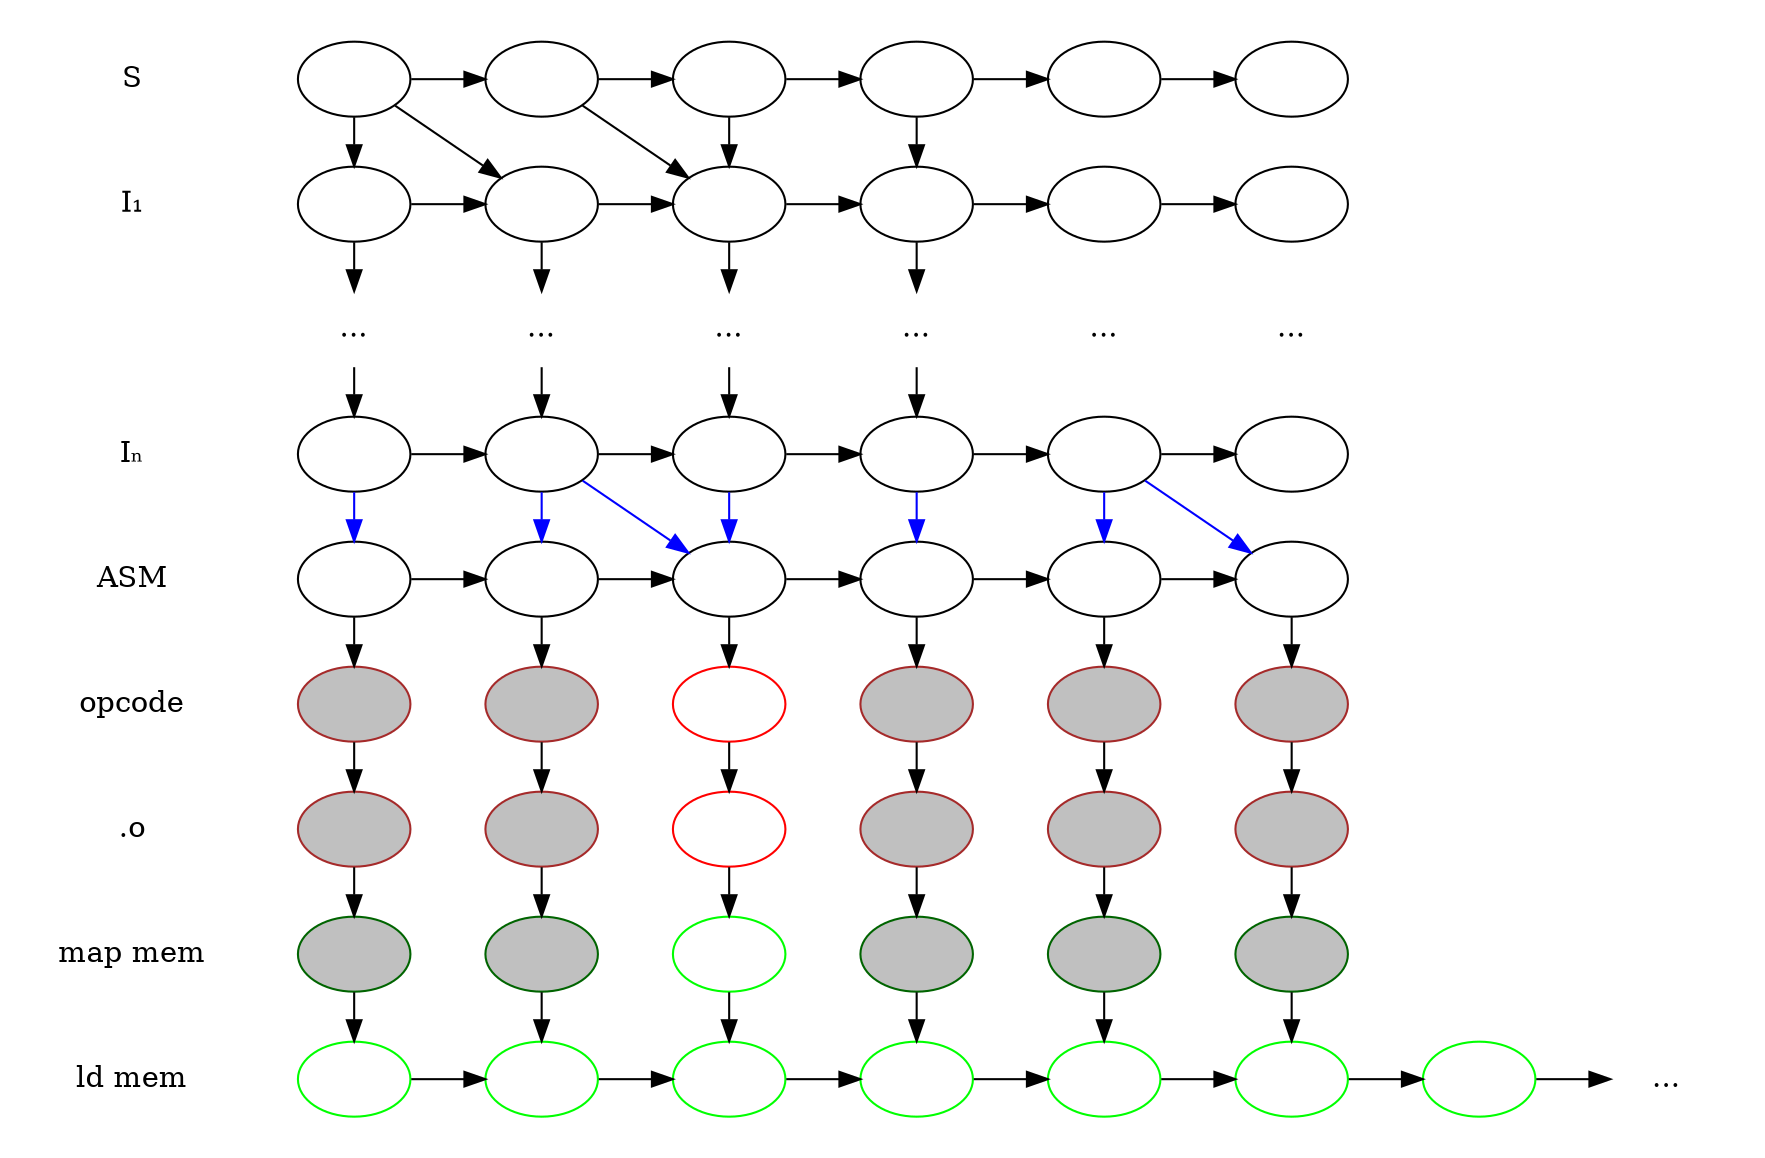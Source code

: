 digraph G {
    node [
        label = ""
    ]
    rankdir = LR
    subgraph cluster_ld {
        style = invis
        node [ color = green ]
        ld1 -> ld2 -> ld3 -> ld4 -> ld5 -> ld6 -> ld7 -> ld8
        ld [ label = "ld mem", shape = none ]
        ld8 [ label = "...", shape = none]
        ld -> ld1 [ style = invis ]
    }
    subgraph cluster_map {
        style = invis
        node [ color = darkgreen, fillcolor = grey, style = filled ]
        edge [ style = invis ]
        map -> map1 -> map2 -> map3 -> map4 -> map5 -> map6
        map [ label = "map mem", shape = none, style = solid ]
        map3 [ color = green, style = solid ]
    }
    subgraph cluster_obj {
        style = invis
        node [ color = brown, fillcolor = grey, style = filled ]
        edge [ style = invis ]
        obj -> obj1 -> obj2 -> obj3 -> obj4 -> obj5 -> obj6
        obj [ label = ".o", shape = none, style = solid ]
        obj3 [ color = red, style = solid ]
    }
    subgraph cluster_op {
        style = invis
        node [ color = brown, fillcolor = grey, style = filled ]
        edge [ style = invis ]
        op -> op1 -> op2 -> op3 -> op4 -> op5 -> op6
        op [ label = opcode, shape = none, style = solid ]
        op3 [ color = red, style = solid ]
    }
    subgraph cluster_ASM {
        style = invis
        asm1 -> asm2 -> asm3 -> asm4 -> asm5 -> asm6
        ASM [ label = ASM, shape = none ]
        ASM -> asm1 [ style = invis ]
    }
    subgraph cluster_In {
        style = invis
        in1 -> in2 -> in3 -> in4 -> in5 -> in6
        In [ label = Iₙ, shape = none ]
        In -> in1 [ style = invis ]
    }
    subgraph cluster_Is {
        node [ shape = none, label = "..." ]
        edge [ style = invis ]
        style = invis
        Is -> is1 -> is2 -> is3 -> is4 -> is5 -> is6
        Is [ label = "", shape = none ]
    }
    subgraph cluster_I1 {
        style = invis
        i11 -> i12 -> i13 -> i14 -> i15 -> i16
        I1 [ label = I₁, shape = none ]
        I1 -> i11 [ style = invis ]
    }
    subgraph cluster_S {
        style = invis
        s1 -> s2 -> s3 -> s4 -> s5 -> s6
        S [ label = S, shape = none ]
        S -> s1 [ style = invis ]
    }
    subgraph {
        edge [ constraint = false ]
        s1 -> i11 
        s1 -> i12
        s2 -> i13
        s3 -> i13
        s4 -> i14

        i11 -> is1
        i12 -> is2
        i13 -> is3
        i14 -> is4

        is1 -> in1
        is2 -> in2
        is3 -> in3
        is4 -> in4

        subgraph {
            edge [ color = blue ]
            in1 -> asm1
            in2 -> asm2
            in2 -> asm3
            in3 -> asm3
            in4 -> asm4
            in5 -> asm5
            in5 -> asm6
        }

        asm1 -> op1
        asm2 -> op2
        asm3 -> op3
        asm4 -> op4
        asm5 -> op5
        asm6 -> op6

        op1 -> obj1
        op2 -> obj2
        op3 -> obj3
        op4 -> obj4
        op5 -> obj5
        op6 -> obj6

        obj1 -> map1
        obj2 -> map2
        obj3 -> map3
        obj4 -> map4
        obj5 -> map5
        obj6 -> map6

        map1 -> ld1
        map2 -> ld2
        map3 -> ld3
        map4 -> ld4
        map5 -> ld5
        map6 -> ld6
    }
}
